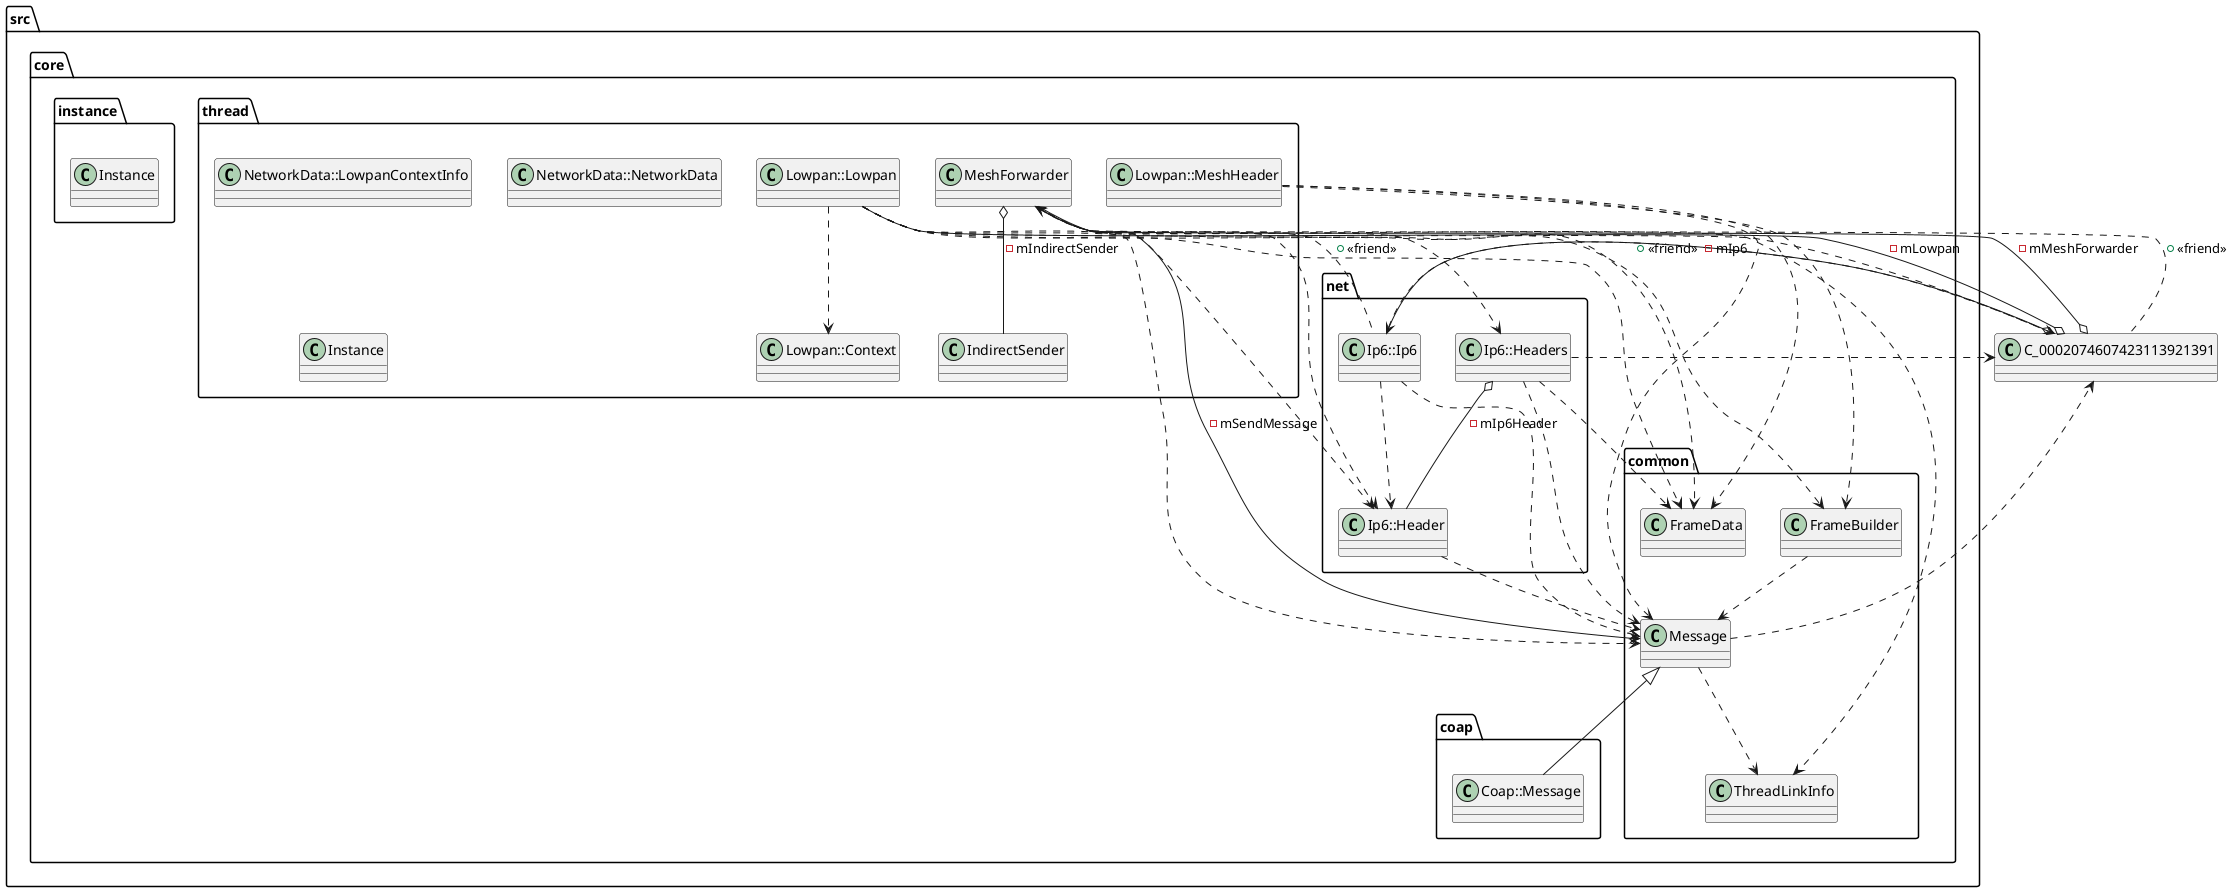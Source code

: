 @startuml
package [src] as C_0001387619747296316447 {
package [core] as C_0002278286474666070424 {
package [thread] as C_0001183054535709160710 {
class "NetworkData::LowpanContextInfo" as C_0000683747308386236353
class C_0000683747308386236353 {
__
}
class "Lowpan::Context" as C_0001346570432467457356
class C_0001346570432467457356 {
__
}
class "Lowpan::Lowpan" as C_0001332924320389650839
class C_0001332924320389650839 {
__
}
class "Lowpan::MeshHeader" as C_0001265256160105741077
class C_0001265256160105741077 {
__
}
class "MeshForwarder" as C_0000603590511880671658
class C_0000603590511880671658 {
__
}
class "NetworkData::NetworkData" as C_0000576691251651384823
class C_0000576691251651384823 {
__
}
class "IndirectSender" as C_0000365511659643489006
class C_0000365511659643489006 {
__
}
class "Instance" as C_0002074607423113921391
class C_0002074607423113921391 {
__
}
}
package [common] as C_0000538251318670428019 {
class "Message" as C_0000603837953379726446
class C_0000603837953379726446 {
__
}
class "FrameData" as C_0000970679022985562567
class C_0000970679022985562567 {
__
}
class "FrameBuilder" as C_0001613647999044296420
class C_0001613647999044296420 {
__
}
class "ThreadLinkInfo" as C_0001739458148921928763
class C_0001739458148921928763 {
__
}
}
package [net] as C_0000215011246174653850 {
class "Ip6::Header" as C_0002099165682465547464
class C_0002099165682465547464 {
__
}
class "Ip6::Ip6" as C_0001018498121270593936
class C_0001018498121270593936 {
__
}
class "Ip6::Headers" as C_0000274617637055195381
class C_0000274617637055195381 {
__
}
}
package [coap] as C_0001889813544493651964 {
class "Coap::Message" as C_0002066399530883052289
class C_0002066399530883052289 {
__
}
}
package [instance] as C_0000273137096413401361 {
class "Instance" as C_0002074607423113921391
class C_0002074607423113921391 {
__
}
}
}
}
C_0001332924320389650839 ..> C_0002074607423113921391
C_0001332924320389650839 ..> C_0000970679022985562567
C_0001332924320389650839 ..> C_0000603837953379726446
C_0001332924320389650839 ..> C_0001613647999044296420
C_0001332924320389650839 ..> C_0002099165682465547464
C_0001332924320389650839 ..> C_0001346570432467457356
C_0001265256160105741077 ..> C_0000970679022985562567
C_0001265256160105741077 ..> C_0000603837953379726446
C_0001265256160105741077 ..> C_0001613647999044296420
C_0000603590511880671658 ..> C_0000970679022985562567
C_0000603590511880671658 ..> C_0001739458148921928763
C_0000603590511880671658 ..> C_0000274617637055195381
C_0000603590511880671658 ..> C_0002099165682465547464
C_0000603590511880671658 --> C_0000603837953379726446 : -mSendMessage
C_0000603590511880671658 o-- C_0000365511659643489006 : -mIndirectSender
C_0000603590511880671658 <.. C_0001018498121270593936 : +<<friend>>
C_0000603590511880671658 <.. C_0002074607423113921391 : +<<friend>>
C_0000603837953379726446 ..> C_0002074607423113921391
C_0000603837953379726446 ..> C_0001739458148921928763
C_0001613647999044296420 ..> C_0000603837953379726446
C_0002099165682465547464 ..> C_0000603837953379726446
C_0001018498121270593936 ..> C_0000603837953379726446
C_0001018498121270593936 ..> C_0002099165682465547464
C_0001018498121270593936 <.. C_0002074607423113921391 : +<<friend>>
C_0000274617637055195381 ..> C_0000603837953379726446
C_0000274617637055195381 ..> C_0000970679022985562567
C_0000274617637055195381 ..> C_0002074607423113921391
C_0000274617637055195381 o-- C_0002099165682465547464 : -mIp6Header
C_0000603837953379726446 <|-- C_0002066399530883052289
C_0002074607423113921391 o-- C_0001018498121270593936 : -mIp6
C_0002074607423113921391 o-- C_0001332924320389650839 : -mLowpan
C_0002074607423113921391 o-- C_0000603590511880671658 : -mMeshForwarder

'Generated with clang-uml, version 0.5.1
'LLVM version Ubuntu clang version 16.0.6 (15)
@enduml
